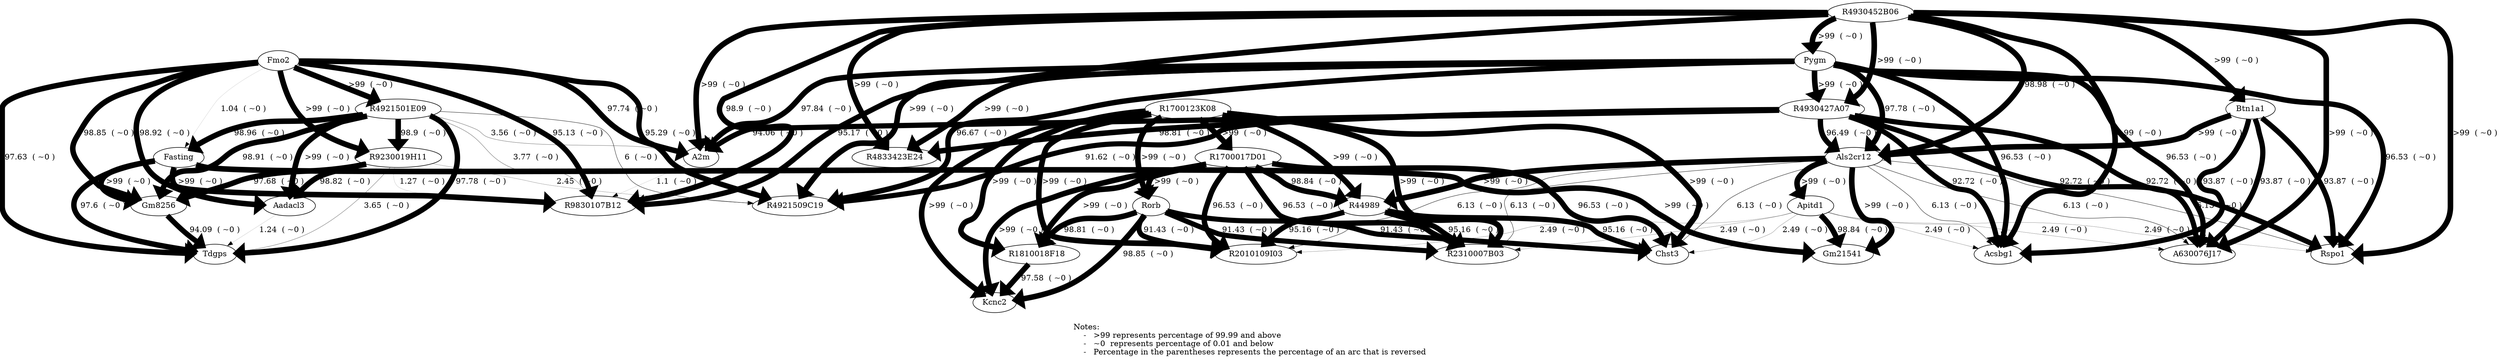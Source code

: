 digraph G {
	 R4930452B06->Pygm  [penwidth= 10 , label=" >99  ( ~0 )" ]; 
	 R4930452B06->R4930427A07  [penwidth= 10 , label=" >99  ( ~0 )" ]; 
	 Pygm->R4930427A07  [penwidth= 10 , label=" >99  ( ~0 )" ]; 
	 R4930452B06->R4833423E24  [penwidth= 10 , label=" >99  ( ~0 )" ]; 
	 Pygm->R4833423E24  [penwidth= 10 , label=" >99  ( ~0 )" ]; 
	 R4930427A07->R4833423E24  [penwidth= 9.88 , label=" 98.81  ( ~0 )" ]; 
	 Fmo2->R4921501E09  [penwidth= 10 , label=" >99  ( ~0 )" ]; 
	 R4930452B06->Btn1a1  [penwidth= 10 , label=" >99  ( ~0 )" ]; 
	 R1700123K08->R1700017D01  [penwidth= 10 , label=" >99  ( ~0 )" ]; 
	 R4930452B06->A2m  [penwidth= 10 , label=" >99  ( ~0 )" ]; 
	 Pygm->A2m  [penwidth= 9.78 , label=" 97.84  ( ~0 )" ]; 
	 Fmo2->A2m  [penwidth= 9.77 , label=" 97.74  ( ~0 )" ]; 
	 R4930427A07->A2m  [penwidth= 9.41 , label=" 94.06  ( ~0 )" ]; 
	 R4921501E09->Fasting  [penwidth= 9.9 , label=" 98.96  ( ~0 )" ]; 
	 R4930452B06->Als2cr12  [penwidth= 9.9 , label=" 98.98  ( ~0 )" ]; 
	 Pygm->Als2cr12  [penwidth= 9.78 , label=" 97.78  ( ~0 )" ]; 
	 R4930427A07->Als2cr12  [penwidth= 9.65 , label=" 96.49  ( ~0 )" ]; 
	 Btn1a1->Als2cr12  [penwidth= 10 , label=" >99  ( ~0 )" ]; 
	 R1700123K08->R44989  [penwidth= 10 , label=" >99  ( ~0 )" ]; 
	 R1700017D01->R44989  [penwidth= 9.88 , label=" 98.84  ( ~0 )" ]; 
	 Als2cr12->R44989  [penwidth= 10 , label=" >99  ( ~0 )" ]; 
	 R1700123K08->Rorb  [penwidth= 10 , label=" >99  ( ~0 )" ]; 
	 R1700017D01->Rorb  [penwidth= 10 , label=" >99  ( ~0 )" ]; 
	 Als2cr12->Apitd1  [penwidth= 10 , label=" >99  ( ~0 )" ]; 
	 Fmo2->R9230019H11  [penwidth= 10 , label=" >99  ( ~0 )" ]; 
	 R4921501E09->R9230019H11  [penwidth= 9.89 , label=" 98.9  ( ~0 )" ]; 
	 R4930452B06->R9830107B12  [penwidth= 9.89 , label=" 98.9  ( ~0 )" ]; 
	 Pygm->R9830107B12  [penwidth= 9.52 , label=" 95.17  ( ~0 )" ]; 
	 Fmo2->R9830107B12  [penwidth= 9.51 , label=" 95.13  ( ~0 )" ]; 
	 Fasting->R9830107B12  [penwidth= 10 , label=" >99  ( ~0 )" ]; 
	 R1700123K08->R1810018F18  [penwidth= 10 , label=" >99  ( ~0 )" ]; 
	 R1700017D01->R1810018F18  [penwidth= 10 , label=" >99  ( ~0 )" ]; 
	 Rorb->R1810018F18  [penwidth= 9.88 , label=" 98.81  ( ~0 )" ]; 
	 R4930452B06->R4921509C19  [penwidth= 10 , label=" >99  ( ~0 )" ]; 
	 Pygm->R4921509C19  [penwidth= 9.67 , label=" 96.67  ( ~0 )" ]; 
	 Fmo2->R4921509C19  [penwidth= 9.53 , label=" 95.29  ( ~0 )" ]; 
	 R4930427A07->R4921509C19  [penwidth= 9.16 , label=" 91.62  ( ~0 )" ]; 
	 R1700123K08->Kcnc2  [penwidth= 10 , label=" >99  ( ~0 )" ]; 
	 R1700017D01->Kcnc2  [penwidth= 10 , label=" >99  ( ~0 )" ]; 
	 Rorb->Kcnc2  [penwidth= 9.89 , label=" 98.85  ( ~0 )" ]; 
	 R1810018F18->Kcnc2  [penwidth= 9.76 , label=" 97.58  ( ~0 )" ]; 
	 R1700123K08->Chst3  [penwidth= 10 , label=" >99  ( ~0 )" ]; 
	 R1700017D01->Chst3  [penwidth= 9.65 , label=" 96.53  ( ~0 )" ]; 
	 R44989->Chst3  [penwidth= 9.52 , label=" 95.16  ( ~0 )" ]; 
	 Rorb->Chst3  [penwidth= 9.14 , label=" 91.43  ( ~0 )" ]; 
	 R4930452B06->Acsbg1  [penwidth= 10 , label=" >99  ( ~0 )" ]; 
	 Pygm->Acsbg1  [penwidth= 9.65 , label=" 96.53  ( ~0 )" ]; 
	 R4930427A07->Acsbg1  [penwidth= 9.27 , label=" 92.72  ( ~0 )" ]; 
	 Btn1a1->Acsbg1  [penwidth= 9.39 , label=" 93.87  ( ~0 )" ]; 
	 Fmo2->Gm8256  [penwidth= 9.88 , label=" 98.85  ( ~0 )" ]; 
	 R4921501E09->Gm8256  [penwidth= 9.89 , label=" 98.91  ( ~0 )" ]; 
	 Fasting->Gm8256  [penwidth= 10 , label=" >99  ( ~0 )" ]; 
	 R9230019H11->Gm8256  [penwidth= 9.77 , label=" 97.68  ( ~0 )" ]; 
	 R1700123K08->R2310007B03  [penwidth= 10 , label=" >99  ( ~0 )" ]; 
	 R1700017D01->R2310007B03  [penwidth= 9.65 , label=" 96.53  ( ~0 )" ]; 
	 R44989->R2310007B03  [penwidth= 9.52 , label=" 95.16  ( ~0 )" ]; 
	 Rorb->R2310007B03  [penwidth= 9.14 , label=" 91.43  ( ~0 )" ]; 
	 R4930452B06->A630076J17  [penwidth= 10 , label=" >99  ( ~0 )" ]; 
	 Pygm->A630076J17  [penwidth= 9.65 , label=" 96.53  ( ~0 )" ]; 
	 R4930427A07->A630076J17  [penwidth= 9.27 , label=" 92.72  ( ~0 )" ]; 
	 Btn1a1->A630076J17  [penwidth= 9.39 , label=" 93.87  ( ~0 )" ]; 
	 Fmo2->Aadacl3  [penwidth= 9.89 , label=" 98.92  ( ~0 )" ]; 
	 R4921501E09->Aadacl3  [penwidth= 10 , label=" >99  ( ~0 )" ]; 
	 R9230019H11->Aadacl3  [penwidth= 9.88 , label=" 98.82  ( ~0 )" ]; 
	 Fmo2->Tdgps  [penwidth= 9.76 , label=" 97.63  ( ~0 )" ]; 
	 R4921501E09->Tdgps  [penwidth= 9.78 , label=" 97.78  ( ~0 )" ]; 
	 Fasting->Tdgps  [penwidth= 9.76 , label=" 97.6  ( ~0 )" ]; 
	 Gm8256->Tdgps  [penwidth= 9.41 , label=" 94.09  ( ~0 )" ]; 
	 R4930452B06->Rspo1  [penwidth= 10 , label=" >99  ( ~0 )" ]; 
	 Pygm->Rspo1  [penwidth= 9.65 , label=" 96.53  ( ~0 )" ]; 
	 R4930427A07->Rspo1  [penwidth= 9.27 , label=" 92.72  ( ~0 )" ]; 
	 Btn1a1->Rspo1  [penwidth= 9.39 , label=" 93.87  ( ~0 )" ]; 
	 R1700123K08->R2010109I03  [penwidth= 10 , label=" >99  ( ~0 )" ]; 
	 R1700017D01->R2010109I03  [penwidth= 9.65 , label=" 96.53  ( ~0 )" ]; 
	 R44989->R2010109I03  [penwidth= 9.52 , label=" 95.16  ( ~0 )" ]; 
	 Rorb->R2010109I03  [penwidth= 9.14 , label=" 91.43  ( ~0 )" ]; 
	 Fasting->Gm21541  [penwidth= 10 , label=" >99  ( ~0 )" ]; 
	 Als2cr12->Gm21541  [penwidth= 10 , label=" >99  ( ~0 )" ]; 
	 Apitd1->Gm21541  [penwidth= 9.88 , label=" 98.84  ( ~0 )" ]; 
	 Fmo2->Fasting  [penwidth= 0.1 , label=" 1.04  ( ~0 )" ]; 
	 R9230019H11->R9830107B12  [penwidth= 0.13 , label=" 1.27  ( ~0 )" ]; 
	 R9230019H11->Tdgps  [penwidth= 0.36 , label=" 3.65  ( ~0 )" ]; 
	 R9230019H11->R4921509C19  [penwidth= 0.24 , label=" 2.45  ( ~0 )" ]; 
	 A2m->R9830107B12  [penwidth= 0.11 , label=" 1.1  ( ~0 )" ]; 
	 R4921501E09->R9830107B12  [penwidth= 0.38 , label=" 3.77  ( ~0 )" ]; 
	 R4921501E09->A2m  [penwidth= 0.36 , label=" 3.56  ( ~0 )" ]; 
	 Als2cr12->A630076J17  [penwidth= 0.61 , label=" 6.13  ( ~0 )" ]; 
	 Apitd1->A630076J17  [penwidth= 0.25 , label=" 2.49  ( ~0 )" ]; 
	 Aadacl3->Tdgps  [penwidth= 0.12 , label=" 1.24  ( ~0 )" ]; 
	 Als2cr12->Acsbg1  [penwidth= 0.61 , label=" 6.13  ( ~0 )" ]; 
	 Apitd1->Acsbg1  [penwidth= 0.25 , label=" 2.49  ( ~0 )" ]; 
	 Als2cr12->Chst3  [penwidth= 0.61 , label=" 6.13  ( ~0 )" ]; 
	 Als2cr12->Rspo1  [penwidth= 0.61 , label=" 6.13  ( ~0 )" ]; 
	 Als2cr12->R2010109I03  [penwidth= 0.61 , label=" 6.13  ( ~0 )" ]; 
	 Als2cr12->R2310007B03  [penwidth= 0.61 , label=" 6.13  ( ~0 )" ]; 
	 Apitd1->Chst3  [penwidth= 0.25 , label=" 2.49  ( ~0 )" ]; 
	 Apitd1->Rspo1  [penwidth= 0.25 , label=" 2.49  ( ~0 )" ]; 
	 Apitd1->R2010109I03  [penwidth= 0.25 , label=" 2.49  ( ~0 )" ]; 
	 Apitd1->R2310007B03  [penwidth= 0.25 , label=" 2.49  ( ~0 )" ]; 
	 R4921501E09->R4921509C19  [penwidth= 0.6 , label=" 6  ( ~0 )" ]; 
	 label="        \l Notes: \l     -   >99 represents percentage of 99.99 and above \l     -   ~0  represents percentage of 0.01 and below \l     -   Percentage in the parentheses represents the percentage of an arc that is reversed \l" ; 
}